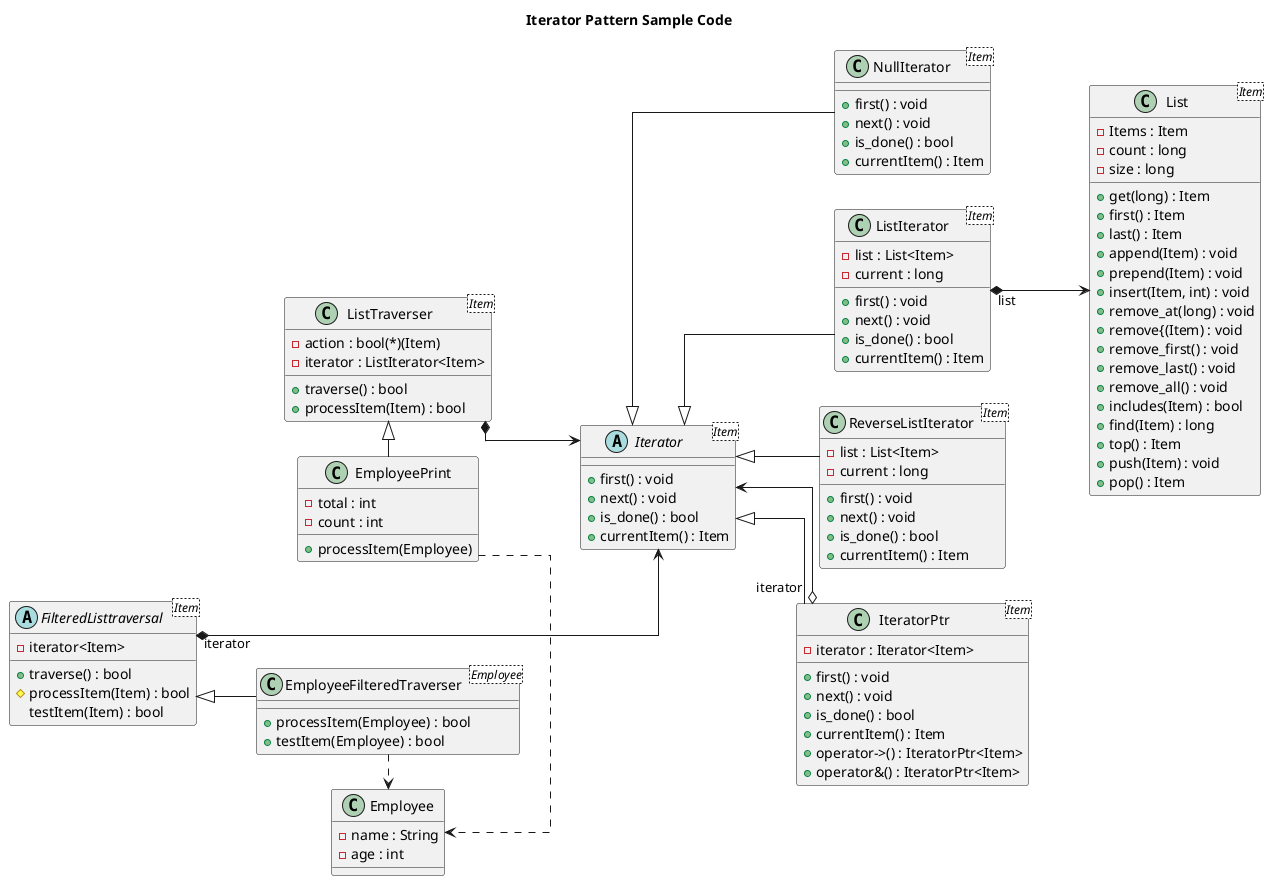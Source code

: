 @startuml

allowmixing
skinparam linetype ortho
left to right direction

title Iterator Pattern Sample Code

class List<Item>
abstract class Iterator<Item>
class NullIterator<Item>
class ListIterator<Item>
class ReverseListIterator<Item>

class Employee
class EmployeePrint
class IteratorPtr<Item>

abstract FilteredListtraversal<Item>
class EmployeeFilteredTraverser<Employee>

class ListTraverser<Item>

List : -Items : Item
List : -count : long
List : -size : long
List : +get(long) : Item
List : +first() : Item
List : +last() : Item
List : +append(Item) : void
List : +prepend(Item) : void
List : +insert(Item, int) : void
List : +remove_at(long) : void
List : +remove{(Item) : void
List : +remove_first() : void
List : +remove_last() : void
List : +remove_all() : void
List : +includes(Item) : bool
List : +find(Item) : long
List : +top() : Item
List : +push(Item) : void
List : +pop() : Item

Iterator : +first() : void
Iterator : +next() : void
Iterator : +is_done() : bool
Iterator : +currentItem() : Item

NullIterator : +first() : void
NullIterator : +next() : void
NullIterator : +is_done() : bool
NullIterator : +currentItem() : Item

ListIterator : -list : List<Item>
ListIterator : -current : long
ListIterator : +first() : void
ListIterator : +next() : void
ListIterator : +is_done() : bool
ListIterator : +currentItem() : Item

ReverseListIterator : -list : List<Item>
ReverseListIterator : -current : long
ReverseListIterator : +first() : void
ReverseListIterator : +next() : void
ReverseListIterator : +is_done() : bool
ReverseListIterator : +currentItem() : Item

IteratorPtr : -iterator : Iterator<Item>
IteratorPtr : +first() : void
IteratorPtr : +next() : void
IteratorPtr : +is_done() : bool
IteratorPtr : +currentItem() : Item
IteratorPtr : +operator->() : IteratorPtr<Item>
IteratorPtr : +operator&() : IteratorPtr<Item>

FilteredListtraversal : -iterator<Item>
FilteredListtraversal : +traverse() : bool
FilteredListtraversal : #processItem(Item) : bool
FilteredListtraversal : testItem(Item) : bool

EmployeeFilteredTraverser : +processItem(Employee) : bool
EmployeeFilteredTraverser : +testItem(Employee) : bool

ListTraverser : -{field} action : bool(*)(Item)
ListTraverser : -iterator : ListIterator<Item>
ListTraverser : +traverse() : bool
ListTraverser : +processItem(Item) : bool

Employee : -name : String
Employee : -age : int

EmployeePrint : -total : int
EmployeePrint : -count : int
EmployeePrint : +processItem(Employee)

Iterator <|-- ListIterator
Iterator <|-- ReverseListIterator
Iterator <|-- NullIterator
Iterator <|-- IteratorPtr

ListTraverser <|- EmployeePrint 

ListIterator "list"  *--> List
IteratorPtr "iterator" o--> Iterator

FilteredListtraversal <|-- EmployeeFilteredTraverser

FilteredListtraversal "iterator" *-> Iterator
ListTraverser *--> Iterator

EmployeePrint  .> Employee
EmployeeFilteredTraverser .> Employee

@enduml
